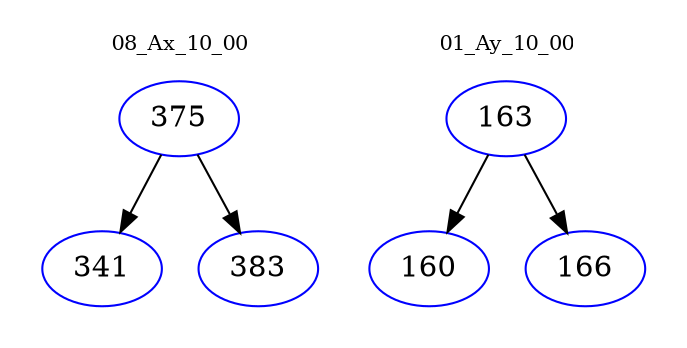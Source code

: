 digraph{
subgraph cluster_0 {
color = white
label = "08_Ax_10_00";
fontsize=10;
T0_375 [label="375", color="blue"]
T0_375 -> T0_341 [color="black"]
T0_341 [label="341", color="blue"]
T0_375 -> T0_383 [color="black"]
T0_383 [label="383", color="blue"]
}
subgraph cluster_1 {
color = white
label = "01_Ay_10_00";
fontsize=10;
T1_163 [label="163", color="blue"]
T1_163 -> T1_160 [color="black"]
T1_160 [label="160", color="blue"]
T1_163 -> T1_166 [color="black"]
T1_166 [label="166", color="blue"]
}
}
